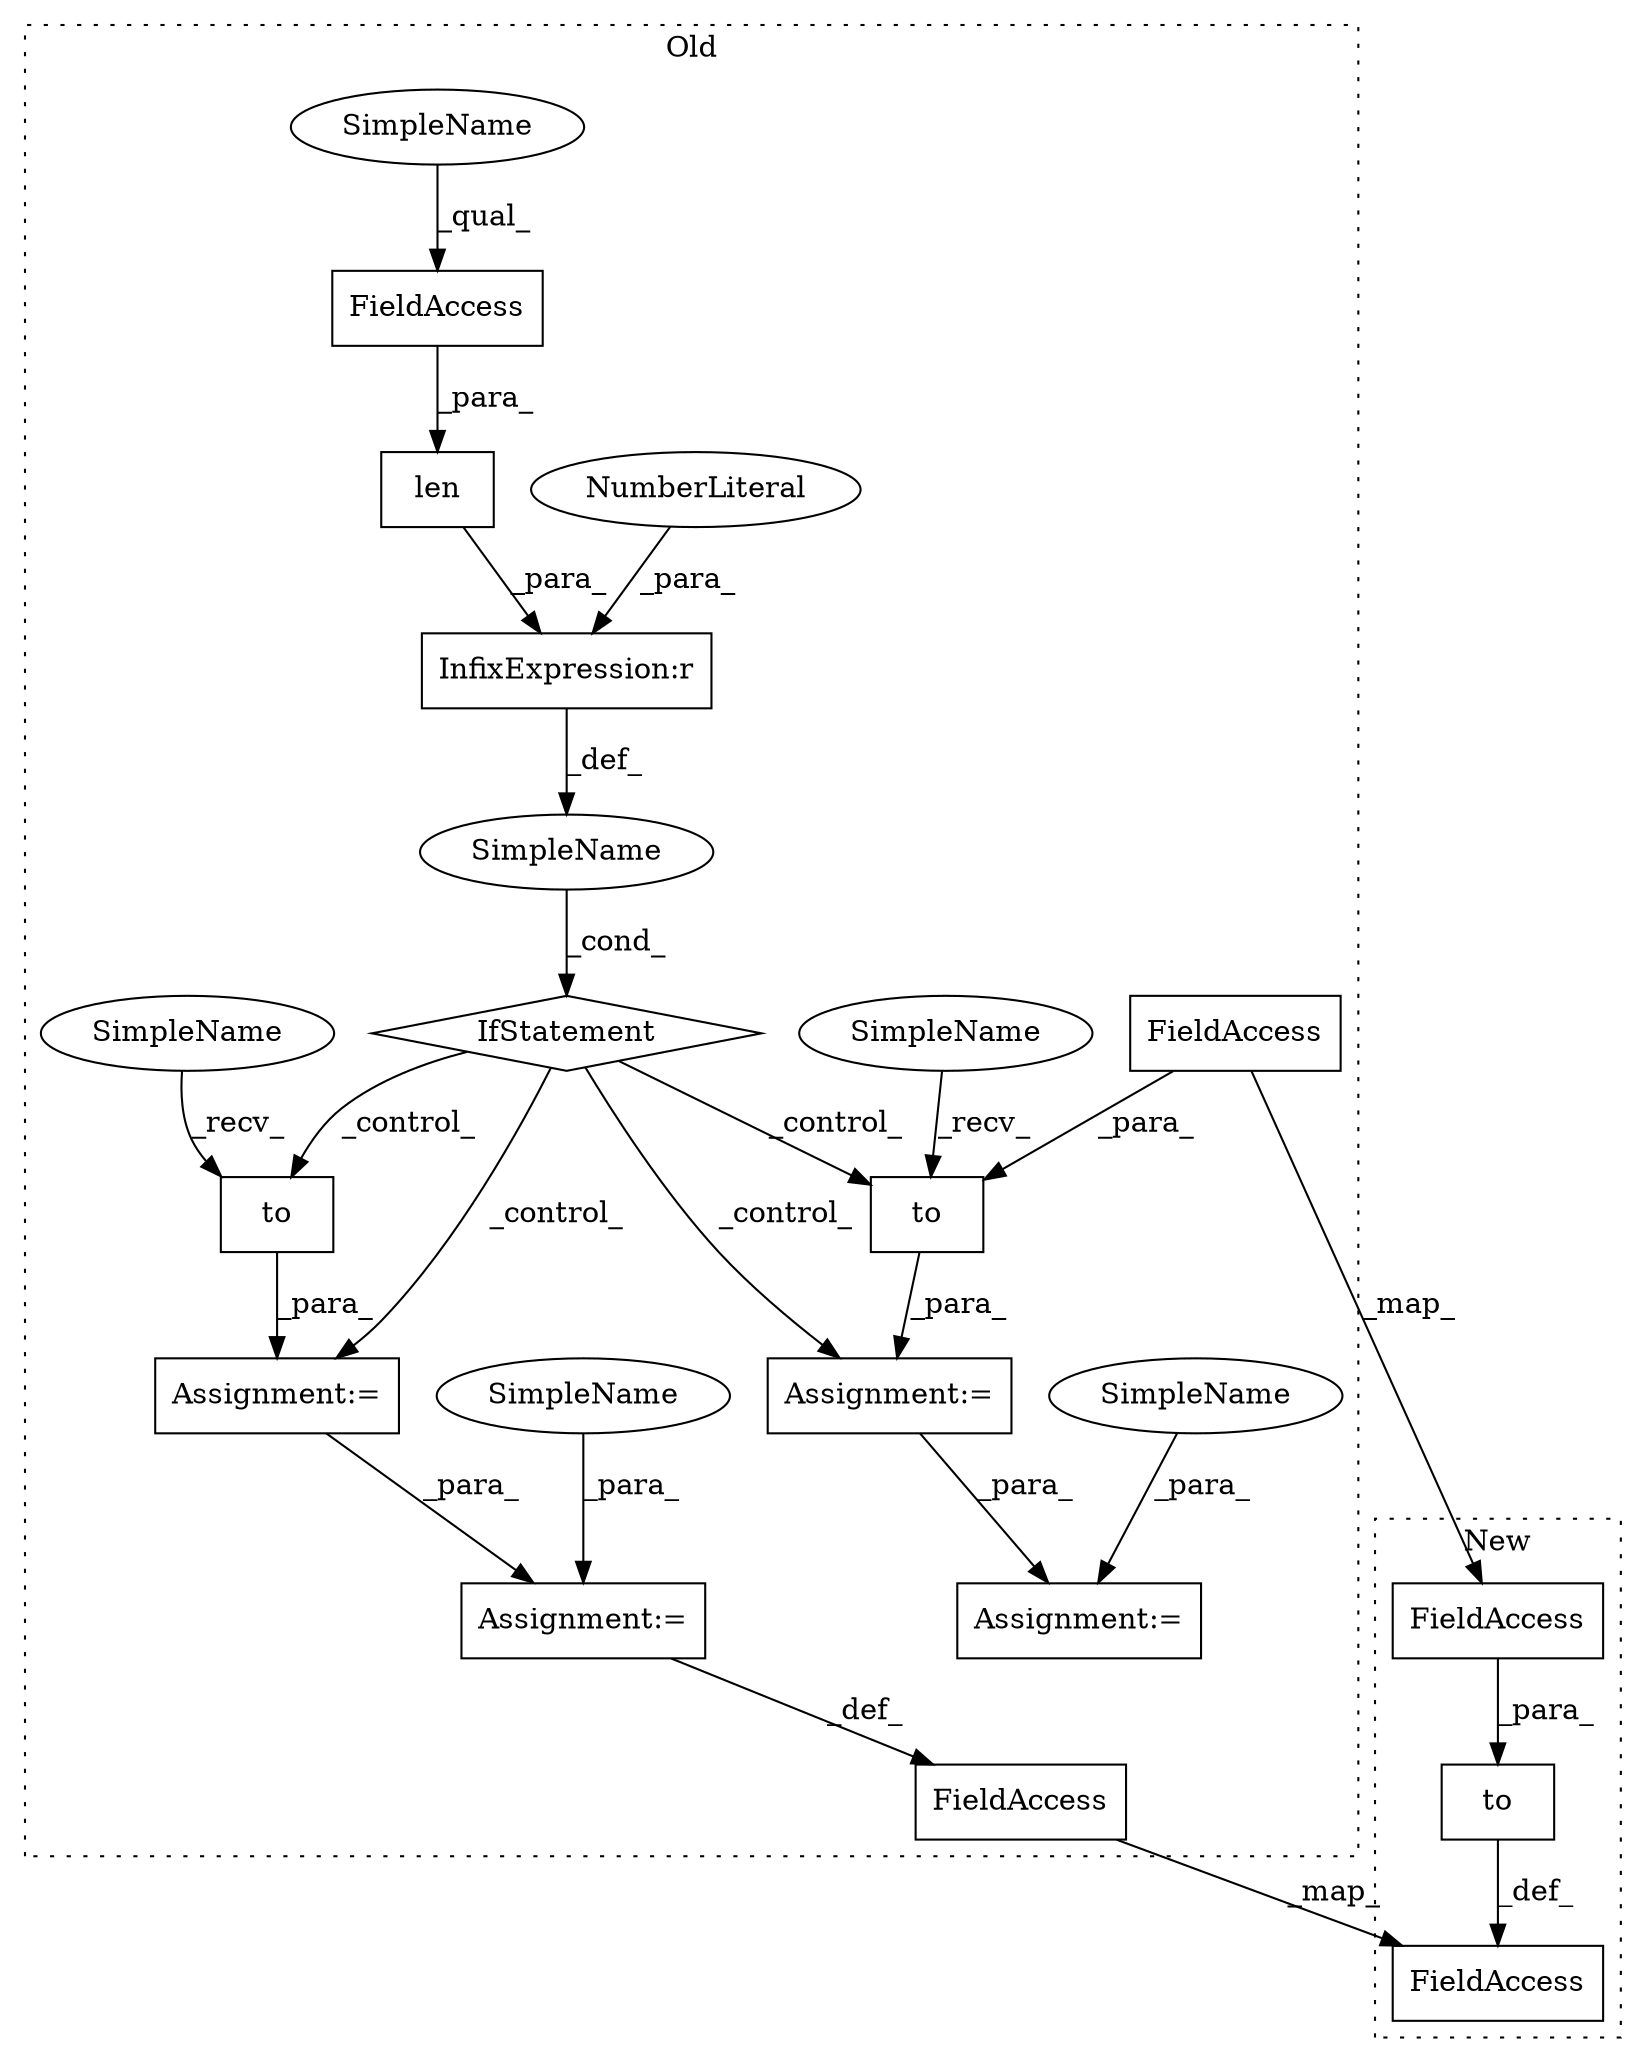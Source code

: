 digraph G {
subgraph cluster0 {
1 [label="len" a="32" s="2168,2184" l="4,1" shape="box"];
3 [label="IfStatement" a="25" s="2164,2189" l="4,2" shape="diamond"];
4 [label="InfixExpression:r" a="27" s="2185" l="3" shape="box"];
5 [label="NumberLiteral" a="34" s="2188" l="1" shape="ellipse"];
6 [label="FieldAccess" a="22" s="2172" l="12" shape="box"];
7 [label="SimpleName" a="42" s="" l="" shape="ellipse"];
8 [label="Assignment:=" a="7" s="2205" l="1" shape="box"];
9 [label="FieldAccess" a="22" s="2253" l="11" shape="box"];
11 [label="to" a="32" s="2250,2264" l="3,1" shape="box"];
12 [label="Assignment:=" a="7" s="2312" l="1" shape="box"];
13 [label="to" a="32" s="2213,2227" l="3,1" shape="box"];
14 [label="Assignment:=" a="7" s="2288" l="1" shape="box"];
15 [label="Assignment:=" a="7" s="2242" l="1" shape="box"];
17 [label="FieldAccess" a="22" s="2277" l="11" shape="box"];
18 [label="SimpleName" a="42" s="2172" l="4" shape="ellipse"];
19 [label="SimpleName" a="42" s="2313" l="6" shape="ellipse"];
20 [label="SimpleName" a="42" s="2243" l="6" shape="ellipse"];
21 [label="SimpleName" a="42" s="2289" l="6" shape="ellipse"];
22 [label="SimpleName" a="42" s="2206" l="6" shape="ellipse"];
label = "Old";
style="dotted";
}
subgraph cluster1 {
2 [label="to" a="32" s="2094,2108" l="3,1" shape="box"];
10 [label="FieldAccess" a="22" s="2097" l="11" shape="box"];
16 [label="FieldAccess" a="22" s="2056" l="11" shape="box"];
label = "New";
style="dotted";
}
1 -> 4 [label="_para_"];
2 -> 16 [label="_def_"];
3 -> 11 [label="_control_"];
3 -> 13 [label="_control_"];
3 -> 15 [label="_control_"];
3 -> 8 [label="_control_"];
4 -> 7 [label="_def_"];
5 -> 4 [label="_para_"];
6 -> 1 [label="_para_"];
7 -> 3 [label="_cond_"];
8 -> 14 [label="_para_"];
9 -> 11 [label="_para_"];
9 -> 10 [label="_map_"];
10 -> 2 [label="_para_"];
11 -> 15 [label="_para_"];
13 -> 8 [label="_para_"];
14 -> 17 [label="_def_"];
15 -> 12 [label="_para_"];
17 -> 16 [label="_map_"];
18 -> 6 [label="_qual_"];
19 -> 12 [label="_para_"];
20 -> 11 [label="_recv_"];
21 -> 14 [label="_para_"];
22 -> 13 [label="_recv_"];
}